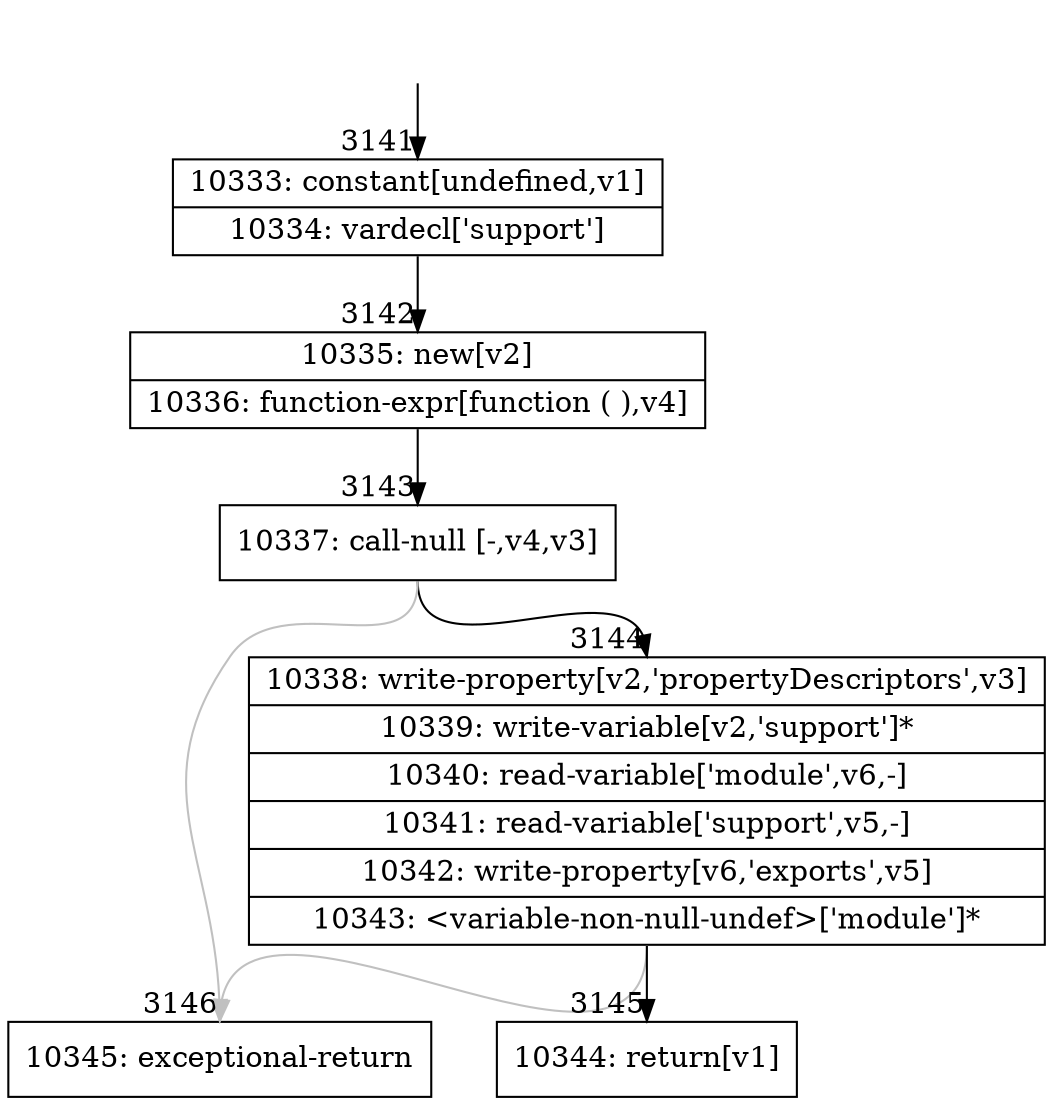 digraph {
rankdir="TD"
BB_entry237[shape=none,label=""];
BB_entry237 -> BB3141 [tailport=s, headport=n, headlabel="    3141"]
BB3141 [shape=record label="{10333: constant[undefined,v1]|10334: vardecl['support']}" ] 
BB3141 -> BB3142 [tailport=s, headport=n, headlabel="      3142"]
BB3142 [shape=record label="{10335: new[v2]|10336: function-expr[function ( ),v4]}" ] 
BB3142 -> BB3143 [tailport=s, headport=n, headlabel="      3143"]
BB3143 [shape=record label="{10337: call-null [-,v4,v3]}" ] 
BB3143 -> BB3144 [tailport=s, headport=n, headlabel="      3144"]
BB3143 -> BB3146 [tailport=s, headport=n, color=gray, headlabel="      3146"]
BB3144 [shape=record label="{10338: write-property[v2,'propertyDescriptors',v3]|10339: write-variable[v2,'support']*|10340: read-variable['module',v6,-]|10341: read-variable['support',v5,-]|10342: write-property[v6,'exports',v5]|10343: \<variable-non-null-undef\>['module']*}" ] 
BB3144 -> BB3145 [tailport=s, headport=n, headlabel="      3145"]
BB3144 -> BB3146 [tailport=s, headport=n, color=gray]
BB3145 [shape=record label="{10344: return[v1]}" ] 
BB3146 [shape=record label="{10345: exceptional-return}" ] 
//#$~ 2712
}
